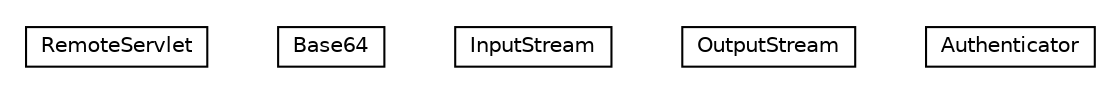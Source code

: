 #!/usr/local/bin/dot
#
# Class diagram 
# Generated by UMLGraph version R5_6-24-gf6e263 (http://www.umlgraph.org/)
#

digraph G {
	edge [fontname="Helvetica",fontsize=10,labelfontname="Helvetica",labelfontsize=10];
	node [fontname="Helvetica",fontsize=10,shape=plaintext];
	nodesep=0.25;
	ranksep=0.5;
	// org.universAAL.ri.api.manager.server.RemoteServlet
	c1016974 [label=<<table title="org.universAAL.ri.api.manager.server.RemoteServlet" border="0" cellborder="1" cellspacing="0" cellpadding="2" port="p" href="./RemoteServlet.html">
		<tr><td><table border="0" cellspacing="0" cellpadding="1">
<tr><td align="center" balign="center"> RemoteServlet </td></tr>
		</table></td></tr>
		</table>>, URL="./RemoteServlet.html", fontname="Helvetica", fontcolor="black", fontsize=10.0];
	// org.universAAL.ri.api.manager.server.Base64
	c1016975 [label=<<table title="org.universAAL.ri.api.manager.server.Base64" border="0" cellborder="1" cellspacing="0" cellpadding="2" port="p" href="./Base64.html">
		<tr><td><table border="0" cellspacing="0" cellpadding="1">
<tr><td align="center" balign="center"> Base64 </td></tr>
		</table></td></tr>
		</table>>, URL="./Base64.html", fontname="Helvetica", fontcolor="black", fontsize=10.0];
	// org.universAAL.ri.api.manager.server.Base64.InputStream
	c1016976 [label=<<table title="org.universAAL.ri.api.manager.server.Base64.InputStream" border="0" cellborder="1" cellspacing="0" cellpadding="2" port="p" href="./Base64.InputStream.html">
		<tr><td><table border="0" cellspacing="0" cellpadding="1">
<tr><td align="center" balign="center"> InputStream </td></tr>
		</table></td></tr>
		</table>>, URL="./Base64.InputStream.html", fontname="Helvetica", fontcolor="black", fontsize=10.0];
	// org.universAAL.ri.api.manager.server.Base64.OutputStream
	c1016977 [label=<<table title="org.universAAL.ri.api.manager.server.Base64.OutputStream" border="0" cellborder="1" cellspacing="0" cellpadding="2" port="p" href="./Base64.OutputStream.html">
		<tr><td><table border="0" cellspacing="0" cellpadding="1">
<tr><td align="center" balign="center"> OutputStream </td></tr>
		</table></td></tr>
		</table>>, URL="./Base64.OutputStream.html", fontname="Helvetica", fontcolor="black", fontsize=10.0];
	// org.universAAL.ri.api.manager.server.Authenticator
	c1016978 [label=<<table title="org.universAAL.ri.api.manager.server.Authenticator" border="0" cellborder="1" cellspacing="0" cellpadding="2" port="p" href="./Authenticator.html">
		<tr><td><table border="0" cellspacing="0" cellpadding="1">
<tr><td align="center" balign="center"> Authenticator </td></tr>
		</table></td></tr>
		</table>>, URL="./Authenticator.html", fontname="Helvetica", fontcolor="black", fontsize=10.0];
}

